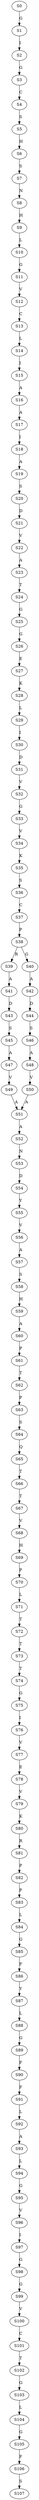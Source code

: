 strict digraph  {
	S0 -> S1 [ label = G ];
	S1 -> S2 [ label = I ];
	S2 -> S3 [ label = G ];
	S3 -> S4 [ label = C ];
	S4 -> S5 [ label = S ];
	S5 -> S6 [ label = H ];
	S6 -> S7 [ label = S ];
	S7 -> S8 [ label = N ];
	S8 -> S9 [ label = H ];
	S9 -> S10 [ label = L ];
	S10 -> S11 [ label = G ];
	S11 -> S12 [ label = V ];
	S12 -> S13 [ label = C ];
	S13 -> S14 [ label = L ];
	S14 -> S15 [ label = I ];
	S15 -> S16 [ label = A ];
	S16 -> S17 [ label = A ];
	S17 -> S18 [ label = I ];
	S18 -> S19 [ label = A ];
	S19 -> S20 [ label = S ];
	S20 -> S21 [ label = D ];
	S21 -> S22 [ label = V ];
	S22 -> S23 [ label = A ];
	S23 -> S24 [ label = T ];
	S24 -> S25 [ label = G ];
	S25 -> S26 [ label = G ];
	S26 -> S27 [ label = E ];
	S27 -> S28 [ label = K ];
	S28 -> S29 [ label = L ];
	S29 -> S30 [ label = I ];
	S30 -> S31 [ label = D ];
	S31 -> S32 [ label = V ];
	S32 -> S33 [ label = G ];
	S33 -> S34 [ label = V ];
	S34 -> S35 [ label = K ];
	S35 -> S36 [ label = S ];
	S36 -> S37 [ label = C ];
	S37 -> S38 [ label = P ];
	S38 -> S39 [ label = R ];
	S38 -> S40 [ label = G ];
	S39 -> S41 [ label = A ];
	S40 -> S42 [ label = A ];
	S41 -> S43 [ label = D ];
	S42 -> S44 [ label = D ];
	S43 -> S45 [ label = S ];
	S44 -> S46 [ label = S ];
	S45 -> S47 [ label = A ];
	S46 -> S48 [ label = A ];
	S47 -> S49 [ label = V ];
	S48 -> S50 [ label = V ];
	S49 -> S51 [ label = A ];
	S50 -> S51 [ label = A ];
	S51 -> S52 [ label = A ];
	S52 -> S53 [ label = N ];
	S53 -> S54 [ label = D ];
	S54 -> S55 [ label = Y ];
	S55 -> S56 [ label = V ];
	S56 -> S57 [ label = A ];
	S57 -> S58 [ label = S ];
	S58 -> S59 [ label = H ];
	S59 -> S60 [ label = A ];
	S60 -> S61 [ label = P ];
	S61 -> S62 [ label = T ];
	S62 -> S63 [ label = P ];
	S63 -> S64 [ label = S ];
	S64 -> S65 [ label = Q ];
	S65 -> S66 [ label = T ];
	S66 -> S67 [ label = T ];
	S67 -> S68 [ label = V ];
	S68 -> S69 [ label = H ];
	S69 -> S70 [ label = P ];
	S70 -> S71 [ label = L ];
	S71 -> S72 [ label = T ];
	S72 -> S73 [ label = T ];
	S73 -> S74 [ label = T ];
	S74 -> S75 [ label = G ];
	S75 -> S76 [ label = I ];
	S76 -> S77 [ label = V ];
	S77 -> S78 [ label = E ];
	S78 -> S79 [ label = V ];
	S79 -> S80 [ label = K ];
	S80 -> S81 [ label = R ];
	S81 -> S82 [ label = P ];
	S82 -> S83 [ label = P ];
	S83 -> S84 [ label = L ];
	S84 -> S85 [ label = G ];
	S85 -> S86 [ label = F ];
	S86 -> S87 [ label = Y ];
	S87 -> S88 [ label = L ];
	S88 -> S89 [ label = G ];
	S89 -> S90 [ label = F ];
	S90 -> S91 [ label = F ];
	S91 -> S92 [ label = L ];
	S92 -> S93 [ label = A ];
	S93 -> S94 [ label = L ];
	S94 -> S95 [ label = G ];
	S95 -> S96 [ label = V ];
	S96 -> S97 [ label = I ];
	S97 -> S98 [ label = G ];
	S98 -> S99 [ label = G ];
	S99 -> S100 [ label = V ];
	S100 -> S101 [ label = C ];
	S101 -> S102 [ label = T ];
	S102 -> S103 [ label = G ];
	S103 -> S104 [ label = L ];
	S104 -> S105 [ label = G ];
	S105 -> S106 [ label = F ];
	S106 -> S107 [ label = S ];
}
